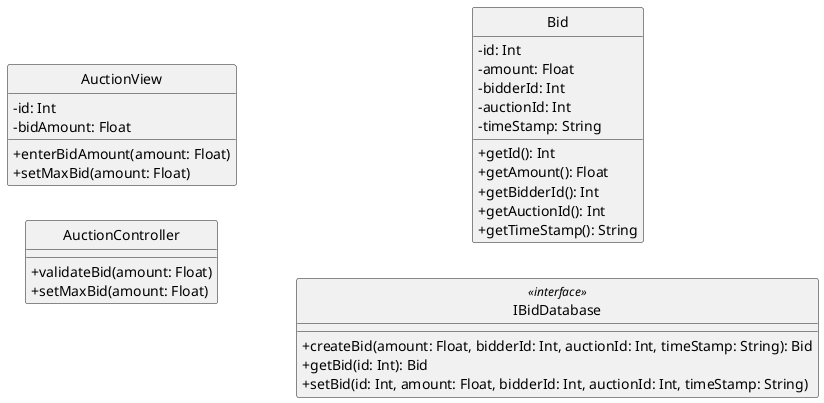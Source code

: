 @startuml 
left to right direction
skinparam classAttributeIconSize 0
skinparam linetype ortho
hide circle
class AuctionView {
    - id: Int
    - bidAmount: Float

    + enterBidAmount(amount: Float)
    + setMaxBid(amount: Float)

    }

class AuctionController {
    + validateBid(amount: Float)
    + setMaxBid(amount: Float)

    }

class Bid {
    - id: Int
    - amount: Float
    - bidderId: Int
    - auctionId: Int
    - timeStamp: String

    + getId(): Int
    + getAmount(): Float
    + getBidderId(): Int
    + getAuctionId(): Int
    + getTimeStamp(): String
    }

class IBidDatabase <<interface>> {
    + createBid(amount: Float, bidderId: Int, auctionId: Int, timeStamp: String): Bid
    + getBid(id: Int): Bid
    + setBid(id: Int, amount: Float, bidderId: Int, auctionId: Int, timeStamp: String)
    }



@enduml